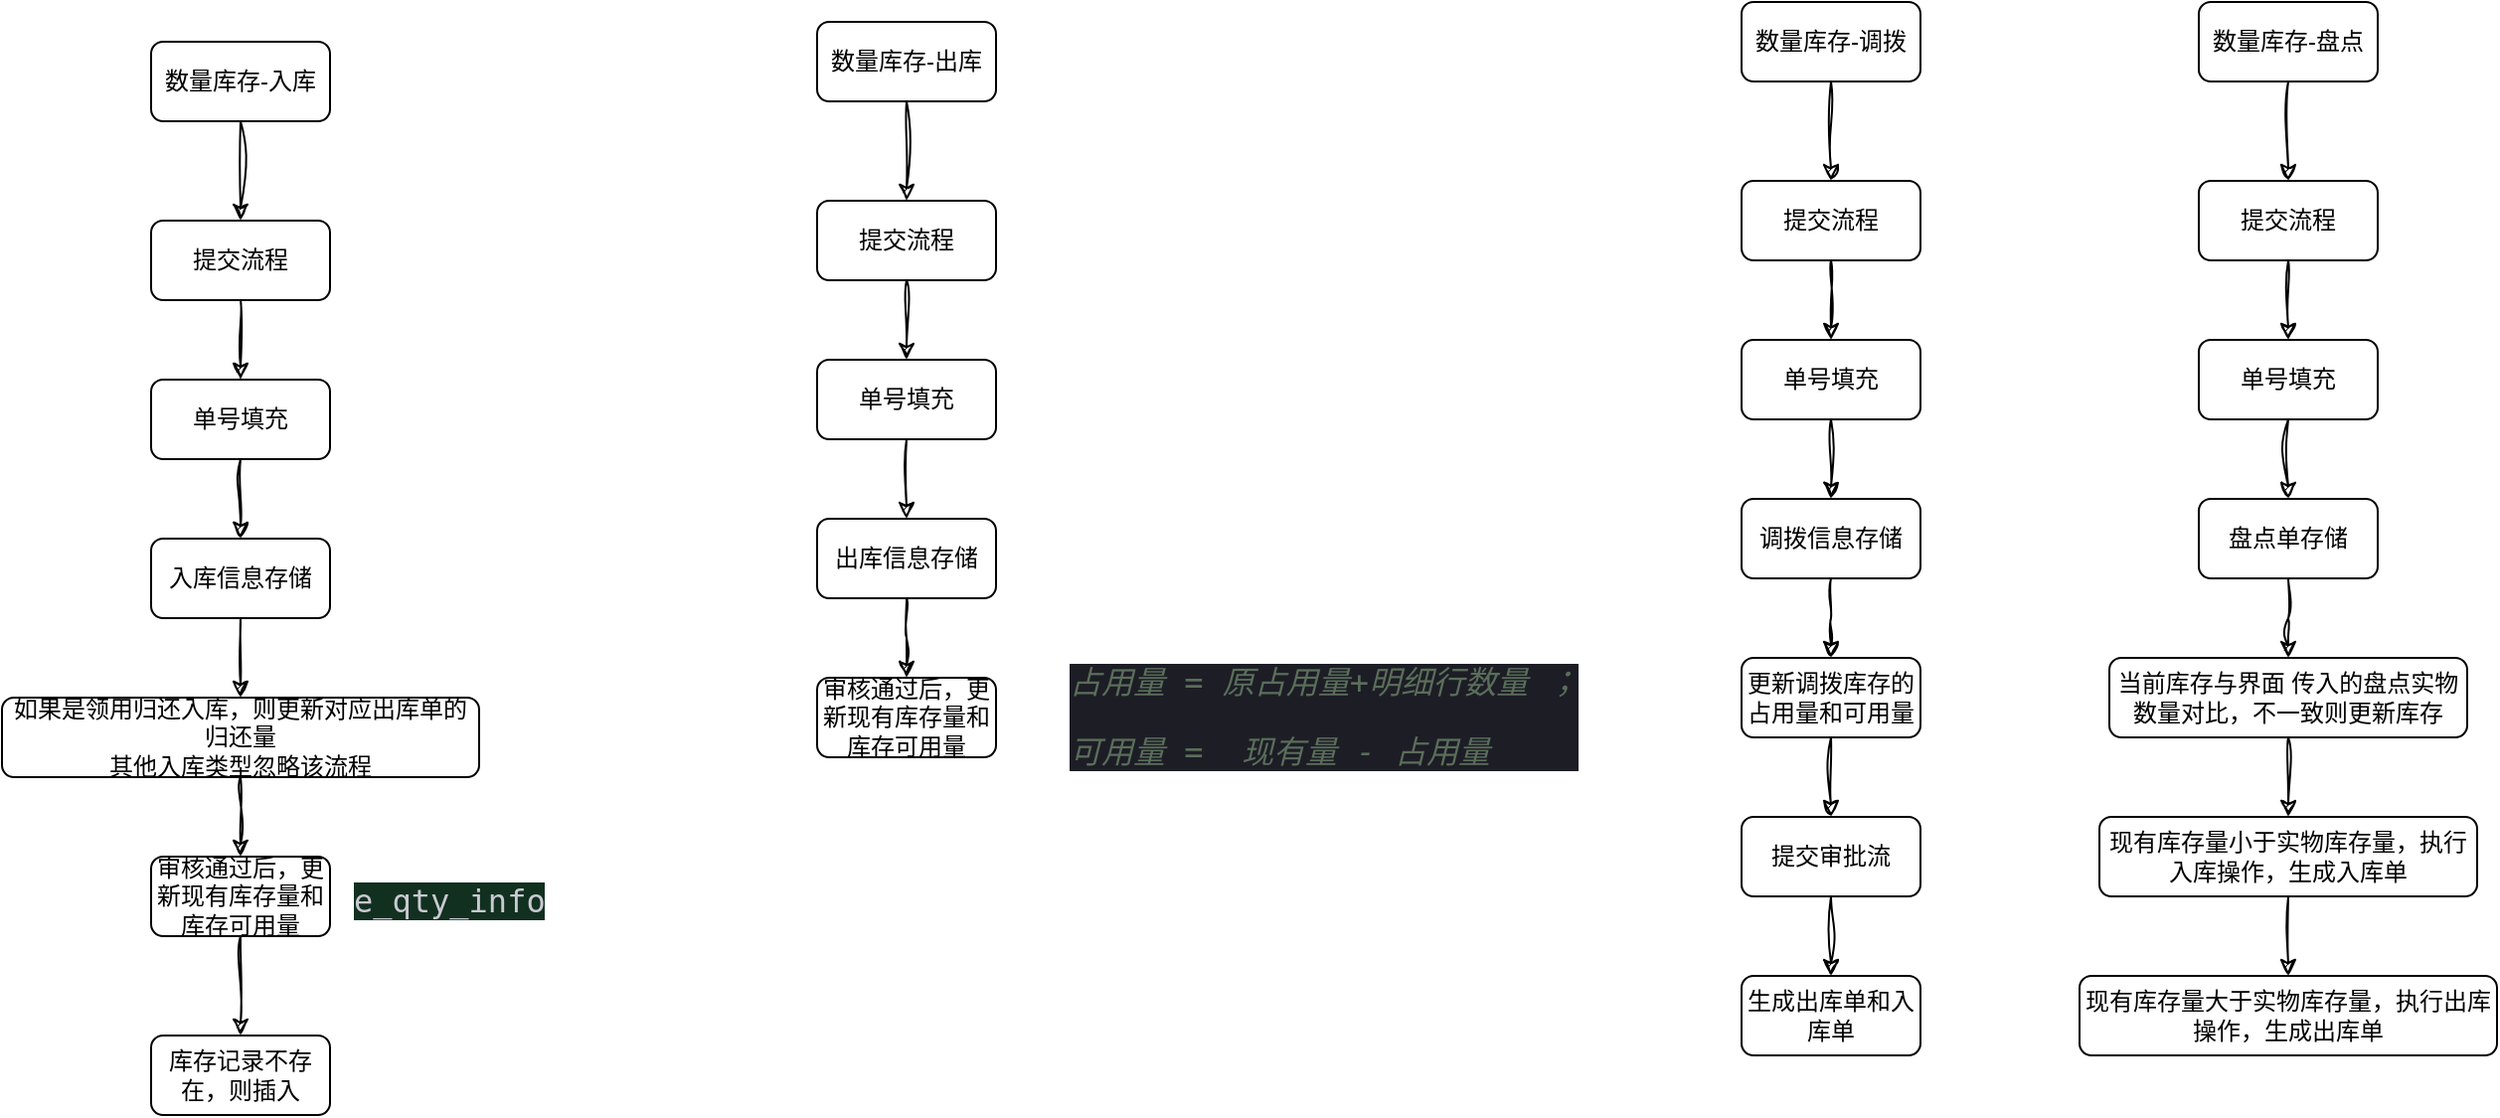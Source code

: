 <mxfile version="26.0.5">
  <diagram id="C5RBs43oDa-KdzZeNtuy" name="Page-1">
    <mxGraphModel dx="1434" dy="711" grid="1" gridSize="10" guides="1" tooltips="1" connect="1" arrows="1" fold="1" page="1" pageScale="1" pageWidth="827" pageHeight="1169" math="0" shadow="0">
      <root>
        <mxCell id="WIyWlLk6GJQsqaUBKTNV-0" />
        <mxCell id="WIyWlLk6GJQsqaUBKTNV-1" parent="WIyWlLk6GJQsqaUBKTNV-0" />
        <mxCell id="e9vV8dxpypu-1kN144cJ-1" value="" style="edgeStyle=orthogonalEdgeStyle;rounded=0;sketch=1;hachureGap=4;jiggle=2;curveFitting=1;orthogonalLoop=1;jettySize=auto;html=1;fontFamily=Architects Daughter;fontSource=https%3A%2F%2Ffonts.googleapis.com%2Fcss%3Ffamily%3DArchitects%2BDaughter;" parent="WIyWlLk6GJQsqaUBKTNV-1" source="WIyWlLk6GJQsqaUBKTNV-3" target="e9vV8dxpypu-1kN144cJ-0" edge="1">
          <mxGeometry relative="1" as="geometry" />
        </mxCell>
        <mxCell id="WIyWlLk6GJQsqaUBKTNV-3" value="数量库存-入库" style="rounded=1;whiteSpace=wrap;html=1;fontSize=12;glass=0;strokeWidth=1;shadow=0;" parent="WIyWlLk6GJQsqaUBKTNV-1" vertex="1">
          <mxGeometry x="150" y="130" width="90" height="40" as="geometry" />
        </mxCell>
        <mxCell id="e9vV8dxpypu-1kN144cJ-5" value="" style="edgeStyle=orthogonalEdgeStyle;rounded=0;sketch=1;hachureGap=4;jiggle=2;curveFitting=1;orthogonalLoop=1;jettySize=auto;html=1;fontFamily=Architects Daughter;fontSource=https%3A%2F%2Ffonts.googleapis.com%2Fcss%3Ffamily%3DArchitects%2BDaughter;" parent="WIyWlLk6GJQsqaUBKTNV-1" source="e9vV8dxpypu-1kN144cJ-0" target="e9vV8dxpypu-1kN144cJ-4" edge="1">
          <mxGeometry relative="1" as="geometry" />
        </mxCell>
        <mxCell id="e9vV8dxpypu-1kN144cJ-0" value="提交流程" style="rounded=1;whiteSpace=wrap;html=1;fontSize=12;glass=0;strokeWidth=1;shadow=0;" parent="WIyWlLk6GJQsqaUBKTNV-1" vertex="1">
          <mxGeometry x="150" y="220" width="90" height="40" as="geometry" />
        </mxCell>
        <mxCell id="e9vV8dxpypu-1kN144cJ-7" value="" style="edgeStyle=orthogonalEdgeStyle;rounded=0;sketch=1;hachureGap=4;jiggle=2;curveFitting=1;orthogonalLoop=1;jettySize=auto;html=1;fontFamily=Architects Daughter;fontSource=https%3A%2F%2Ffonts.googleapis.com%2Fcss%3Ffamily%3DArchitects%2BDaughter;" parent="WIyWlLk6GJQsqaUBKTNV-1" source="e9vV8dxpypu-1kN144cJ-4" target="e9vV8dxpypu-1kN144cJ-6" edge="1">
          <mxGeometry relative="1" as="geometry" />
        </mxCell>
        <mxCell id="e9vV8dxpypu-1kN144cJ-4" value="单号填充" style="rounded=1;whiteSpace=wrap;html=1;fontSize=12;glass=0;strokeWidth=1;shadow=0;" parent="WIyWlLk6GJQsqaUBKTNV-1" vertex="1">
          <mxGeometry x="150" y="300" width="90" height="40" as="geometry" />
        </mxCell>
        <mxCell id="e9vV8dxpypu-1kN144cJ-9" value="" style="edgeStyle=orthogonalEdgeStyle;rounded=0;sketch=1;hachureGap=4;jiggle=2;curveFitting=1;orthogonalLoop=1;jettySize=auto;html=1;fontFamily=Architects Daughter;fontSource=https%3A%2F%2Ffonts.googleapis.com%2Fcss%3Ffamily%3DArchitects%2BDaughter;" parent="WIyWlLk6GJQsqaUBKTNV-1" source="e9vV8dxpypu-1kN144cJ-6" target="e9vV8dxpypu-1kN144cJ-8" edge="1">
          <mxGeometry relative="1" as="geometry" />
        </mxCell>
        <mxCell id="e9vV8dxpypu-1kN144cJ-6" value="入库信息存储" style="rounded=1;whiteSpace=wrap;html=1;fontSize=12;glass=0;strokeWidth=1;shadow=0;" parent="WIyWlLk6GJQsqaUBKTNV-1" vertex="1">
          <mxGeometry x="150" y="380" width="90" height="40" as="geometry" />
        </mxCell>
        <mxCell id="e9vV8dxpypu-1kN144cJ-11" value="" style="edgeStyle=orthogonalEdgeStyle;rounded=0;sketch=1;hachureGap=4;jiggle=2;curveFitting=1;orthogonalLoop=1;jettySize=auto;html=1;fontFamily=Architects Daughter;fontSource=https%3A%2F%2Ffonts.googleapis.com%2Fcss%3Ffamily%3DArchitects%2BDaughter;" parent="WIyWlLk6GJQsqaUBKTNV-1" source="e9vV8dxpypu-1kN144cJ-8" target="e9vV8dxpypu-1kN144cJ-10" edge="1">
          <mxGeometry relative="1" as="geometry" />
        </mxCell>
        <mxCell id="e9vV8dxpypu-1kN144cJ-8" value="如果是领用归还入库，则更新对应出库单的归还量&lt;div&gt;其他入库类型忽略该流程&lt;/div&gt;" style="rounded=1;whiteSpace=wrap;html=1;fontSize=12;glass=0;strokeWidth=1;shadow=0;" parent="WIyWlLk6GJQsqaUBKTNV-1" vertex="1">
          <mxGeometry x="75" y="460" width="240" height="40" as="geometry" />
        </mxCell>
        <mxCell id="e9vV8dxpypu-1kN144cJ-28" value="" style="edgeStyle=orthogonalEdgeStyle;rounded=0;sketch=1;hachureGap=4;jiggle=2;curveFitting=1;orthogonalLoop=1;jettySize=auto;html=1;fontFamily=Architects Daughter;fontSource=https%3A%2F%2Ffonts.googleapis.com%2Fcss%3Ffamily%3DArchitects%2BDaughter;" parent="WIyWlLk6GJQsqaUBKTNV-1" source="e9vV8dxpypu-1kN144cJ-10" target="e9vV8dxpypu-1kN144cJ-27" edge="1">
          <mxGeometry relative="1" as="geometry" />
        </mxCell>
        <mxCell id="e9vV8dxpypu-1kN144cJ-10" value="审核通过后，更新现有库存量和库存可用量" style="rounded=1;whiteSpace=wrap;html=1;fontSize=12;glass=0;strokeWidth=1;shadow=0;" parent="WIyWlLk6GJQsqaUBKTNV-1" vertex="1">
          <mxGeometry x="150" y="540" width="90" height="40" as="geometry" />
        </mxCell>
        <mxCell id="e9vV8dxpypu-1kN144cJ-12" value="&lt;div style=&quot;background-color:#1d1d26;color:#c9c9d1&quot;&gt;&lt;pre style=&quot;font-family:&#39;JetBrains Mono&#39;,monospace;font-size:12.0pt;&quot;&gt;&lt;span style=&quot;background-color:#123020;&quot;&gt;e_qty_info&lt;/span&gt;&lt;/pre&gt;&lt;/div&gt;" style="text;whiteSpace=wrap;html=1;fontFamily=Architects Daughter;fontSource=https%3A%2F%2Ffonts.googleapis.com%2Fcss%3Ffamily%3DArchitects%2BDaughter;" parent="WIyWlLk6GJQsqaUBKTNV-1" vertex="1">
          <mxGeometry x="250" y="530" width="130" height="70" as="geometry" />
        </mxCell>
        <mxCell id="e9vV8dxpypu-1kN144cJ-13" value="" style="edgeStyle=orthogonalEdgeStyle;rounded=0;sketch=1;hachureGap=4;jiggle=2;curveFitting=1;orthogonalLoop=1;jettySize=auto;html=1;fontFamily=Architects Daughter;fontSource=https%3A%2F%2Ffonts.googleapis.com%2Fcss%3Ffamily%3DArchitects%2BDaughter;" parent="WIyWlLk6GJQsqaUBKTNV-1" source="e9vV8dxpypu-1kN144cJ-14" target="e9vV8dxpypu-1kN144cJ-16" edge="1">
          <mxGeometry relative="1" as="geometry" />
        </mxCell>
        <mxCell id="e9vV8dxpypu-1kN144cJ-14" value="数量库存-出库" style="rounded=1;whiteSpace=wrap;html=1;fontSize=12;glass=0;strokeWidth=1;shadow=0;" parent="WIyWlLk6GJQsqaUBKTNV-1" vertex="1">
          <mxGeometry x="485" y="120" width="90" height="40" as="geometry" />
        </mxCell>
        <mxCell id="e9vV8dxpypu-1kN144cJ-15" value="" style="edgeStyle=orthogonalEdgeStyle;rounded=0;sketch=1;hachureGap=4;jiggle=2;curveFitting=1;orthogonalLoop=1;jettySize=auto;html=1;fontFamily=Architects Daughter;fontSource=https%3A%2F%2Ffonts.googleapis.com%2Fcss%3Ffamily%3DArchitects%2BDaughter;" parent="WIyWlLk6GJQsqaUBKTNV-1" source="e9vV8dxpypu-1kN144cJ-16" target="e9vV8dxpypu-1kN144cJ-18" edge="1">
          <mxGeometry relative="1" as="geometry" />
        </mxCell>
        <mxCell id="e9vV8dxpypu-1kN144cJ-16" value="提交流程" style="rounded=1;whiteSpace=wrap;html=1;fontSize=12;glass=0;strokeWidth=1;shadow=0;" parent="WIyWlLk6GJQsqaUBKTNV-1" vertex="1">
          <mxGeometry x="485" y="210" width="90" height="40" as="geometry" />
        </mxCell>
        <mxCell id="e9vV8dxpypu-1kN144cJ-17" value="" style="edgeStyle=orthogonalEdgeStyle;rounded=0;sketch=1;hachureGap=4;jiggle=2;curveFitting=1;orthogonalLoop=1;jettySize=auto;html=1;fontFamily=Architects Daughter;fontSource=https%3A%2F%2Ffonts.googleapis.com%2Fcss%3Ffamily%3DArchitects%2BDaughter;" parent="WIyWlLk6GJQsqaUBKTNV-1" source="e9vV8dxpypu-1kN144cJ-18" target="e9vV8dxpypu-1kN144cJ-20" edge="1">
          <mxGeometry relative="1" as="geometry" />
        </mxCell>
        <mxCell id="e9vV8dxpypu-1kN144cJ-18" value="单号填充" style="rounded=1;whiteSpace=wrap;html=1;fontSize=12;glass=0;strokeWidth=1;shadow=0;" parent="WIyWlLk6GJQsqaUBKTNV-1" vertex="1">
          <mxGeometry x="485" y="290" width="90" height="40" as="geometry" />
        </mxCell>
        <mxCell id="e9vV8dxpypu-1kN144cJ-19" value="" style="edgeStyle=orthogonalEdgeStyle;rounded=0;sketch=1;hachureGap=4;jiggle=2;curveFitting=1;orthogonalLoop=1;jettySize=auto;html=1;fontFamily=Architects Daughter;fontSource=https%3A%2F%2Ffonts.googleapis.com%2Fcss%3Ffamily%3DArchitects%2BDaughter;" parent="WIyWlLk6GJQsqaUBKTNV-1" source="e9vV8dxpypu-1kN144cJ-20" edge="1">
          <mxGeometry relative="1" as="geometry">
            <mxPoint x="530" y="450" as="targetPoint" />
          </mxGeometry>
        </mxCell>
        <mxCell id="e9vV8dxpypu-1kN144cJ-20" value="出库信息存储" style="rounded=1;whiteSpace=wrap;html=1;fontSize=12;glass=0;strokeWidth=1;shadow=0;" parent="WIyWlLk6GJQsqaUBKTNV-1" vertex="1">
          <mxGeometry x="485" y="370" width="90" height="40" as="geometry" />
        </mxCell>
        <mxCell id="e9vV8dxpypu-1kN144cJ-23" value="审核通过后，更新现有库存量和库存可用量" style="rounded=1;whiteSpace=wrap;html=1;fontSize=12;glass=0;strokeWidth=1;shadow=0;" parent="WIyWlLk6GJQsqaUBKTNV-1" vertex="1">
          <mxGeometry x="485" y="450" width="90" height="40" as="geometry" />
        </mxCell>
        <mxCell id="e9vV8dxpypu-1kN144cJ-26" value="&lt;div style=&quot;background-color: rgb(29, 29, 38); color: rgb(201, 201, 209);&quot;&gt;&lt;pre style=&quot;font-family:&#39;Menlo-Regular&#39;,monospace;font-size:12.0pt;&quot;&gt;&lt;span style=&quot;color: rgb(90, 110, 90); font-style: italic;&quot;&gt;占用量 &lt;/span&gt;&lt;span style=&quot;color: rgb(90, 110, 90); font-style: italic; font-family: &amp;quot;JetBrains Mono&amp;quot;, monospace;&quot;&gt;= &lt;/span&gt;&lt;span style=&quot;color: rgb(90, 110, 90); font-style: italic;&quot;&gt;原占用量&lt;/span&gt;&lt;span style=&quot;color: rgb(90, 110, 90); font-style: italic; font-family: &amp;quot;JetBrains Mono&amp;quot;, monospace;&quot;&gt;+&lt;/span&gt;&lt;span style=&quot;color: rgb(90, 110, 90); font-style: italic;&quot;&gt;明细行数量 ；&lt;/span&gt;&lt;/pre&gt;&lt;pre style=&quot;font-family:&#39;Menlo-Regular&#39;,monospace;font-size:12.0pt;&quot;&gt;&lt;span style=&quot;color: rgb(90, 110, 90); font-style: italic;&quot;&gt;可用量 &lt;/span&gt;&lt;span style=&quot;color: rgb(90, 110, 90); font-style: italic; font-family: &amp;quot;JetBrains Mono&amp;quot;, monospace;&quot;&gt;=  &lt;/span&gt;&lt;span style=&quot;color: rgb(90, 110, 90); font-style: italic;&quot;&gt;现有量 &lt;/span&gt;&lt;span style=&quot;color: rgb(90, 110, 90); font-style: italic; font-family: &amp;quot;JetBrains Mono&amp;quot;, monospace;&quot;&gt;- &lt;/span&gt;&lt;span style=&quot;color: rgb(90, 110, 90); font-style: italic;&quot;&gt;占用量&lt;/span&gt;&lt;/pre&gt;&lt;/div&gt;" style="text;whiteSpace=wrap;html=1;fontFamily=Architects Daughter;fontSource=https%3A%2F%2Ffonts.googleapis.com%2Fcss%3Ffamily%3DArchitects%2BDaughter;" parent="WIyWlLk6GJQsqaUBKTNV-1" vertex="1">
          <mxGeometry x="610" y="420" width="560" height="70" as="geometry" />
        </mxCell>
        <mxCell id="e9vV8dxpypu-1kN144cJ-27" value="库存记录不存在，则插入" style="rounded=1;whiteSpace=wrap;html=1;fontSize=12;glass=0;strokeWidth=1;shadow=0;" parent="WIyWlLk6GJQsqaUBKTNV-1" vertex="1">
          <mxGeometry x="150" y="630" width="90" height="40" as="geometry" />
        </mxCell>
        <mxCell id="e9vV8dxpypu-1kN144cJ-29" value="" style="edgeStyle=orthogonalEdgeStyle;rounded=0;sketch=1;hachureGap=4;jiggle=2;curveFitting=1;orthogonalLoop=1;jettySize=auto;html=1;fontFamily=Architects Daughter;fontSource=https%3A%2F%2Ffonts.googleapis.com%2Fcss%3Ffamily%3DArchitects%2BDaughter;" parent="WIyWlLk6GJQsqaUBKTNV-1" source="e9vV8dxpypu-1kN144cJ-30" target="e9vV8dxpypu-1kN144cJ-32" edge="1">
          <mxGeometry relative="1" as="geometry" />
        </mxCell>
        <mxCell id="e9vV8dxpypu-1kN144cJ-30" value="数量库存-调拨" style="rounded=1;whiteSpace=wrap;html=1;fontSize=12;glass=0;strokeWidth=1;shadow=0;" parent="WIyWlLk6GJQsqaUBKTNV-1" vertex="1">
          <mxGeometry x="950" y="110" width="90" height="40" as="geometry" />
        </mxCell>
        <mxCell id="e9vV8dxpypu-1kN144cJ-31" value="" style="edgeStyle=orthogonalEdgeStyle;rounded=0;sketch=1;hachureGap=4;jiggle=2;curveFitting=1;orthogonalLoop=1;jettySize=auto;html=1;fontFamily=Architects Daughter;fontSource=https%3A%2F%2Ffonts.googleapis.com%2Fcss%3Ffamily%3DArchitects%2BDaughter;" parent="WIyWlLk6GJQsqaUBKTNV-1" source="e9vV8dxpypu-1kN144cJ-32" target="e9vV8dxpypu-1kN144cJ-34" edge="1">
          <mxGeometry relative="1" as="geometry" />
        </mxCell>
        <mxCell id="e9vV8dxpypu-1kN144cJ-32" value="提交流程" style="rounded=1;whiteSpace=wrap;html=1;fontSize=12;glass=0;strokeWidth=1;shadow=0;" parent="WIyWlLk6GJQsqaUBKTNV-1" vertex="1">
          <mxGeometry x="950" y="200" width="90" height="40" as="geometry" />
        </mxCell>
        <mxCell id="e9vV8dxpypu-1kN144cJ-33" value="" style="edgeStyle=orthogonalEdgeStyle;rounded=0;sketch=1;hachureGap=4;jiggle=2;curveFitting=1;orthogonalLoop=1;jettySize=auto;html=1;fontFamily=Architects Daughter;fontSource=https%3A%2F%2Ffonts.googleapis.com%2Fcss%3Ffamily%3DArchitects%2BDaughter;" parent="WIyWlLk6GJQsqaUBKTNV-1" source="e9vV8dxpypu-1kN144cJ-34" target="e9vV8dxpypu-1kN144cJ-36" edge="1">
          <mxGeometry relative="1" as="geometry" />
        </mxCell>
        <mxCell id="e9vV8dxpypu-1kN144cJ-34" value="单号填充" style="rounded=1;whiteSpace=wrap;html=1;fontSize=12;glass=0;strokeWidth=1;shadow=0;" parent="WIyWlLk6GJQsqaUBKTNV-1" vertex="1">
          <mxGeometry x="950" y="280" width="90" height="40" as="geometry" />
        </mxCell>
        <mxCell id="e9vV8dxpypu-1kN144cJ-35" value="" style="edgeStyle=orthogonalEdgeStyle;rounded=0;sketch=1;hachureGap=4;jiggle=2;curveFitting=1;orthogonalLoop=1;jettySize=auto;html=1;fontFamily=Architects Daughter;fontSource=https%3A%2F%2Ffonts.googleapis.com%2Fcss%3Ffamily%3DArchitects%2BDaughter;" parent="WIyWlLk6GJQsqaUBKTNV-1" source="e9vV8dxpypu-1kN144cJ-36" edge="1">
          <mxGeometry relative="1" as="geometry">
            <mxPoint x="995" y="440" as="targetPoint" />
          </mxGeometry>
        </mxCell>
        <mxCell id="e9vV8dxpypu-1kN144cJ-36" value="调拨信息存储" style="rounded=1;whiteSpace=wrap;html=1;fontSize=12;glass=0;strokeWidth=1;shadow=0;" parent="WIyWlLk6GJQsqaUBKTNV-1" vertex="1">
          <mxGeometry x="950" y="360" width="90" height="40" as="geometry" />
        </mxCell>
        <mxCell id="e9vV8dxpypu-1kN144cJ-39" value="" style="edgeStyle=orthogonalEdgeStyle;rounded=0;sketch=1;hachureGap=4;jiggle=2;curveFitting=1;orthogonalLoop=1;jettySize=auto;html=1;fontFamily=Architects Daughter;fontSource=https%3A%2F%2Ffonts.googleapis.com%2Fcss%3Ffamily%3DArchitects%2BDaughter;" parent="WIyWlLk6GJQsqaUBKTNV-1" source="e9vV8dxpypu-1kN144cJ-37" target="e9vV8dxpypu-1kN144cJ-38" edge="1">
          <mxGeometry relative="1" as="geometry" />
        </mxCell>
        <mxCell id="e9vV8dxpypu-1kN144cJ-37" value="更新调拨库存的占用量和可用量" style="rounded=1;whiteSpace=wrap;html=1;fontSize=12;glass=0;strokeWidth=1;shadow=0;" parent="WIyWlLk6GJQsqaUBKTNV-1" vertex="1">
          <mxGeometry x="950" y="440" width="90" height="40" as="geometry" />
        </mxCell>
        <mxCell id="e9vV8dxpypu-1kN144cJ-41" value="" style="edgeStyle=orthogonalEdgeStyle;rounded=0;sketch=1;hachureGap=4;jiggle=2;curveFitting=1;orthogonalLoop=1;jettySize=auto;html=1;fontFamily=Architects Daughter;fontSource=https%3A%2F%2Ffonts.googleapis.com%2Fcss%3Ffamily%3DArchitects%2BDaughter;" parent="WIyWlLk6GJQsqaUBKTNV-1" source="e9vV8dxpypu-1kN144cJ-38" target="e9vV8dxpypu-1kN144cJ-40" edge="1">
          <mxGeometry relative="1" as="geometry" />
        </mxCell>
        <mxCell id="e9vV8dxpypu-1kN144cJ-38" value="提交审批流" style="rounded=1;whiteSpace=wrap;html=1;fontSize=12;glass=0;strokeWidth=1;shadow=0;" parent="WIyWlLk6GJQsqaUBKTNV-1" vertex="1">
          <mxGeometry x="950" y="520" width="90" height="40" as="geometry" />
        </mxCell>
        <mxCell id="e9vV8dxpypu-1kN144cJ-40" value="生成出库单和入库单" style="rounded=1;whiteSpace=wrap;html=1;fontSize=12;glass=0;strokeWidth=1;shadow=0;" parent="WIyWlLk6GJQsqaUBKTNV-1" vertex="1">
          <mxGeometry x="950" y="600" width="90" height="40" as="geometry" />
        </mxCell>
        <mxCell id="e9vV8dxpypu-1kN144cJ-42" value="" style="edgeStyle=orthogonalEdgeStyle;rounded=0;sketch=1;hachureGap=4;jiggle=2;curveFitting=1;orthogonalLoop=1;jettySize=auto;html=1;fontFamily=Architects Daughter;fontSource=https%3A%2F%2Ffonts.googleapis.com%2Fcss%3Ffamily%3DArchitects%2BDaughter;" parent="WIyWlLk6GJQsqaUBKTNV-1" source="e9vV8dxpypu-1kN144cJ-43" target="e9vV8dxpypu-1kN144cJ-45" edge="1">
          <mxGeometry relative="1" as="geometry" />
        </mxCell>
        <mxCell id="e9vV8dxpypu-1kN144cJ-43" value="数量库存-盘点" style="rounded=1;whiteSpace=wrap;html=1;fontSize=12;glass=0;strokeWidth=1;shadow=0;" parent="WIyWlLk6GJQsqaUBKTNV-1" vertex="1">
          <mxGeometry x="1180" y="110" width="90" height="40" as="geometry" />
        </mxCell>
        <mxCell id="e9vV8dxpypu-1kN144cJ-44" value="" style="edgeStyle=orthogonalEdgeStyle;rounded=0;sketch=1;hachureGap=4;jiggle=2;curveFitting=1;orthogonalLoop=1;jettySize=auto;html=1;fontFamily=Architects Daughter;fontSource=https%3A%2F%2Ffonts.googleapis.com%2Fcss%3Ffamily%3DArchitects%2BDaughter;" parent="WIyWlLk6GJQsqaUBKTNV-1" source="e9vV8dxpypu-1kN144cJ-45" target="e9vV8dxpypu-1kN144cJ-47" edge="1">
          <mxGeometry relative="1" as="geometry" />
        </mxCell>
        <mxCell id="e9vV8dxpypu-1kN144cJ-45" value="提交流程" style="rounded=1;whiteSpace=wrap;html=1;fontSize=12;glass=0;strokeWidth=1;shadow=0;" parent="WIyWlLk6GJQsqaUBKTNV-1" vertex="1">
          <mxGeometry x="1180" y="200" width="90" height="40" as="geometry" />
        </mxCell>
        <mxCell id="e9vV8dxpypu-1kN144cJ-46" value="" style="edgeStyle=orthogonalEdgeStyle;rounded=0;sketch=1;hachureGap=4;jiggle=2;curveFitting=1;orthogonalLoop=1;jettySize=auto;html=1;fontFamily=Architects Daughter;fontSource=https%3A%2F%2Ffonts.googleapis.com%2Fcss%3Ffamily%3DArchitects%2BDaughter;" parent="WIyWlLk6GJQsqaUBKTNV-1" source="e9vV8dxpypu-1kN144cJ-47" target="e9vV8dxpypu-1kN144cJ-49" edge="1">
          <mxGeometry relative="1" as="geometry" />
        </mxCell>
        <mxCell id="e9vV8dxpypu-1kN144cJ-47" value="单号填充" style="rounded=1;whiteSpace=wrap;html=1;fontSize=12;glass=0;strokeWidth=1;shadow=0;" parent="WIyWlLk6GJQsqaUBKTNV-1" vertex="1">
          <mxGeometry x="1180" y="280" width="90" height="40" as="geometry" />
        </mxCell>
        <mxCell id="e9vV8dxpypu-1kN144cJ-48" value="" style="edgeStyle=orthogonalEdgeStyle;rounded=0;sketch=1;hachureGap=4;jiggle=2;curveFitting=1;orthogonalLoop=1;jettySize=auto;html=1;fontFamily=Architects Daughter;fontSource=https%3A%2F%2Ffonts.googleapis.com%2Fcss%3Ffamily%3DArchitects%2BDaughter;" parent="WIyWlLk6GJQsqaUBKTNV-1" source="e9vV8dxpypu-1kN144cJ-49" edge="1">
          <mxGeometry relative="1" as="geometry">
            <mxPoint x="1225" y="440" as="targetPoint" />
          </mxGeometry>
        </mxCell>
        <mxCell id="e9vV8dxpypu-1kN144cJ-49" value="盘点单存储" style="rounded=1;whiteSpace=wrap;html=1;fontSize=12;glass=0;strokeWidth=1;shadow=0;" parent="WIyWlLk6GJQsqaUBKTNV-1" vertex="1">
          <mxGeometry x="1180" y="360" width="90" height="40" as="geometry" />
        </mxCell>
        <mxCell id="e9vV8dxpypu-1kN144cJ-50" value="" style="edgeStyle=orthogonalEdgeStyle;rounded=0;sketch=1;hachureGap=4;jiggle=2;curveFitting=1;orthogonalLoop=1;jettySize=auto;html=1;fontFamily=Architects Daughter;fontSource=https%3A%2F%2Ffonts.googleapis.com%2Fcss%3Ffamily%3DArchitects%2BDaughter;" parent="WIyWlLk6GJQsqaUBKTNV-1" source="e9vV8dxpypu-1kN144cJ-51" target="e9vV8dxpypu-1kN144cJ-53" edge="1">
          <mxGeometry relative="1" as="geometry" />
        </mxCell>
        <mxCell id="e9vV8dxpypu-1kN144cJ-51" value="当前库存与界面 传入的盘点实物数量对比，不一致则更新库存" style="rounded=1;whiteSpace=wrap;html=1;fontSize=12;glass=0;strokeWidth=1;shadow=0;" parent="WIyWlLk6GJQsqaUBKTNV-1" vertex="1">
          <mxGeometry x="1135" y="440" width="180" height="40" as="geometry" />
        </mxCell>
        <mxCell id="e9vV8dxpypu-1kN144cJ-52" value="" style="edgeStyle=orthogonalEdgeStyle;rounded=0;sketch=1;hachureGap=4;jiggle=2;curveFitting=1;orthogonalLoop=1;jettySize=auto;html=1;fontFamily=Architects Daughter;fontSource=https%3A%2F%2Ffonts.googleapis.com%2Fcss%3Ffamily%3DArchitects%2BDaughter;" parent="WIyWlLk6GJQsqaUBKTNV-1" source="e9vV8dxpypu-1kN144cJ-53" target="e9vV8dxpypu-1kN144cJ-54" edge="1">
          <mxGeometry relative="1" as="geometry" />
        </mxCell>
        <mxCell id="e9vV8dxpypu-1kN144cJ-53" value="现有库存量小于实物库存量，执行入库操作，生成入库单" style="rounded=1;whiteSpace=wrap;html=1;fontSize=12;glass=0;strokeWidth=1;shadow=0;" parent="WIyWlLk6GJQsqaUBKTNV-1" vertex="1">
          <mxGeometry x="1130" y="520" width="190" height="40" as="geometry" />
        </mxCell>
        <mxCell id="e9vV8dxpypu-1kN144cJ-54" value="现有库存量大于实物库存量，执行出库操作，生成出库单" style="rounded=1;whiteSpace=wrap;html=1;fontSize=12;glass=0;strokeWidth=1;shadow=0;" parent="WIyWlLk6GJQsqaUBKTNV-1" vertex="1">
          <mxGeometry x="1120" y="600" width="210" height="40" as="geometry" />
        </mxCell>
      </root>
    </mxGraphModel>
  </diagram>
</mxfile>
